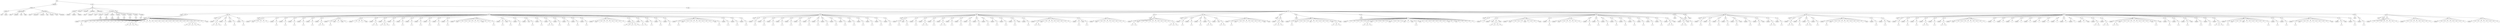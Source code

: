 digraph Tree {
	"t0" [label = "TEI"];
	"t1" [label = "teiHeader"];
	"t2" [label = "fileDesc"];
	"t3" [label = "titleStmt"];
	"t4" [label = "title"];
	"t5" [label = "author"];
	"t6" [label = "publicationStmt"];
	"t7" [label = "editor"];
	"t8" [label = "publisher"];
	"t9" [label = "idno"];
	"t10" [label = "rights"];
	"t11" [label = "SourceDesc"];
	"t12" [label = "genre"];
	"t13" [label = "inspiration"];
	"t14" [label = "structure"];
	"t15" [label = "type"];
	"t16" [label = "periode"];
	"t17" [label = "taille"];
	"t18" [label = "permalien"];
	"t19" [label = "text"];
	"t20" [label = "front"];
	"t21" [label = "docTitle"];
	"t22" [label = "titlePart"];
	"t23" [label = "titlePart"];
	"t24" [label = "titlePart"];
	"t25" [label = "docDate"];
	"t26" [label = "docAuthor"];
	"t27" [label = "docImprint"];
	"t28" [label = "editor"];
	"t29" [label = "performance"];
	"t30" [label = "premiere"];
	"t31" [label = "castList"];
	"t32" [label = "head"];
	"t33" [label = "castItem"];
	"t34" [label = "role"];
	"t35" [label = "castItem"];
	"t36" [label = "role"];
	"t37" [label = "castItem"];
	"t38" [label = "role"];
	"t39" [label = "castItem"];
	"t40" [label = "role"];
	"t41" [label = "castItem"];
	"t42" [label = "role"];
	"t43" [label = "castItem"];
	"t44" [label = "role"];
	"t45" [label = "castItem"];
	"t46" [label = "role"];
	"t47" [label = "castItem"];
	"t48" [label = "role"];
	"t49" [label = "set"];
	"t50" [label = "body"];
	"t51" [label = "div1"];
	"t52" [label = "head"];
	"t53" [label = "div2"];
	"t54" [label = "head"];
	"t55" [label = "sp"];
	"t56" [label = "speaker"];
	"t57" [label = "p"];
	"t58" [label = "s"];
	"t59" [label = "stage"];
	"t60" [label = "l"];
	"t61" [label = "l"];
	"t62" [label = "l"];
	"t63" [label = "l"];
	"t64" [label = "l"];
	"t65" [label = "l"];
	"t66" [label = "l"];
	"t67" [label = "l"];
	"t68" [label = "l"];
	"t69" [label = "l"];
	"t70" [label = "l"];
	"t71" [label = "l"];
	"t72" [label = "p"];
	"t73" [label = "s"];
	"t74" [label = "s"];
	"t75" [label = "s"];
	"t76" [label = "s"];
	"t77" [label = "stage"];
	"t78" [label = "l"];
	"t79" [label = "l"];
	"t80" [label = "l"];
	"t81" [label = "l"];
	"t82" [label = "l"];
	"t83" [label = "l"];
	"t84" [label = "l"];
	"t85" [label = "l"];
	"t86" [label = "l"];
	"t87" [label = "l"];
	"t88" [label = "l"];
	"t89" [label = "l"];
	"t90" [label = "l"];
	"t91" [label = "l"];
	"t92" [label = "l"];
	"t93" [label = "p"];
	"t94" [label = "s"];
	"t95" [label = "s"];
	"t96" [label = "s"];
	"t97" [label = "s"];
	"t98" [label = "s"];
	"t99" [label = "l"];
	"t100" [label = "l"];
	"t101" [label = "l"];
	"t102" [label = "stage"];
	"t103" [label = "div2"];
	"t104" [label = "head"];
	"t105" [label = "sp"];
	"t106" [label = "speaker"];
	"t107" [label = "p"];
	"t108" [label = "s"];
	"t109" [label = "s"];
	"t110" [label = "s"];
	"t111" [label = "sp"];
	"t112" [label = "speaker"];
	"t113" [label = "p"];
	"t114" [label = "s"];
	"t115" [label = "sp"];
	"t116" [label = "speaker"];
	"t117" [label = "p"];
	"t118" [label = "s"];
	"t119" [label = "sp"];
	"t120" [label = "speaker"];
	"t121" [label = "p"];
	"t122" [label = "s"];
	"t123" [label = "div2"];
	"t124" [label = "head"];
	"t125" [label = "sp"];
	"t126" [label = "speaker"];
	"t127" [label = "stage"];
	"t128" [label = "l"];
	"t129" [label = "l"];
	"t130" [label = "l"];
	"t131" [label = "l"];
	"t132" [label = "sp"];
	"t133" [label = "speaker"];
	"t134" [label = "p"];
	"t135" [label = "s"];
	"t136" [label = "sp"];
	"t137" [label = "speaker"];
	"t138" [label = "p"];
	"t139" [label = "s"];
	"t140" [label = "sp"];
	"t141" [label = "speaker"];
	"t142" [label = "p"];
	"t143" [label = "s"];
	"t144" [label = "sp"];
	"t145" [label = "speaker"];
	"t146" [label = "p"];
	"t147" [label = "s"];
	"t148" [label = "sp"];
	"t149" [label = "speaker"];
	"t150" [label = "p"];
	"t151" [label = "s"];
	"t152" [label = "sp"];
	"t153" [label = "speaker"];
	"t154" [label = "p"];
	"t155" [label = "s"];
	"t156" [label = "s"];
	"t157" [label = "sp"];
	"t158" [label = "speaker"];
	"t159" [label = "p"];
	"t160" [label = "s"];
	"t161" [label = "stage"];
	"t162" [label = "l"];
	"t163" [label = "stage"];
	"t164" [label = "l"];
	"t165" [label = "sp"];
	"t166" [label = "speaker"];
	"t167" [label = "l"];
	"t168" [label = "l"];
	"t169" [label = "l"];
	"t170" [label = "stage"];
	"t171" [label = "sp"];
	"t172" [label = "speaker"];
	"t173" [label = "p"];
	"t174" [label = "s"];
	"t175" [label = "s"];
	"t176" [label = "sp"];
	"t177" [label = "speaker"];
	"t178" [label = "p"];
	"t179" [label = "s"];
	"t180" [label = "s"];
	"t181" [label = "s"];
	"t182" [label = "sp"];
	"t183" [label = "speaker"];
	"t184" [label = "p"];
	"t185" [label = "s"];
	"t186" [label = "sp"];
	"t187" [label = "speaker"];
	"t188" [label = "p"];
	"t189" [label = "s"];
	"t190" [label = "sp"];
	"t191" [label = "speaker"];
	"t192" [label = "p"];
	"t193" [label = "s"];
	"t194" [label = "sp"];
	"t195" [label = "speaker"];
	"t196" [label = "p"];
	"t197" [label = "s"];
	"t198" [label = "sp"];
	"t199" [label = "speaker"];
	"t200" [label = "p"];
	"t201" [label = "s"];
	"t202" [label = "sp"];
	"t203" [label = "speaker"];
	"t204" [label = "p"];
	"t205" [label = "s"];
	"t206" [label = "sp"];
	"t207" [label = "speaker"];
	"t208" [label = "p"];
	"t209" [label = "s"];
	"t210" [label = "sp"];
	"t211" [label = "speaker"];
	"t212" [label = "stage"];
	"t213" [label = "l"];
	"t214" [label = "l"];
	"t215" [label = "l"];
	"t216" [label = "l"];
	"t217" [label = "l"];
	"t218" [label = "l"];
	"t219" [label = "stage"];
	"t220" [label = "l"];
	"t221" [label = "l"];
	"t222" [label = "p"];
	"t223" [label = "s"];
	"t224" [label = "sp"];
	"t225" [label = "speaker"];
	"t226" [label = "p"];
	"t227" [label = "s"];
	"t228" [label = "stage"];
	"t229" [label = "p"];
	"t230" [label = "s"];
	"t231" [label = "sp"];
	"t232" [label = "speaker"];
	"t233" [label = "p"];
	"t234" [label = "s"];
	"t235" [label = "sp"];
	"t236" [label = "speaker"];
	"t237" [label = "note"];
	"t238" [label = "p"];
	"t239" [label = "s"];
	"t240" [label = "sp"];
	"t241" [label = "speaker"];
	"t242" [label = "p"];
	"t243" [label = "s"];
	"t244" [label = "sp"];
	"t245" [label = "speaker"];
	"t246" [label = "p"];
	"t247" [label = "s"];
	"t248" [label = "s"];
	"t249" [label = "sp"];
	"t250" [label = "speaker"];
	"t251" [label = "p"];
	"t252" [label = "s"];
	"t253" [label = "sp"];
	"t254" [label = "speaker"];
	"t255" [label = "p"];
	"t256" [label = "s"];
	"t257" [label = "sp"];
	"t258" [label = "speaker"];
	"t259" [label = "p"];
	"t260" [label = "s"];
	"t261" [label = "sp"];
	"t262" [label = "speaker"];
	"t263" [label = "p"];
	"t264" [label = "s"];
	"t265" [label = "sp"];
	"t266" [label = "speaker"];
	"t267" [label = "stage"];
	"t268" [label = "l"];
	"t269" [label = "l"];
	"t270" [label = "l"];
	"t271" [label = "l"];
	"t272" [label = "l"];
	"t273" [label = "l"];
	"t274" [label = "l"];
	"t275" [label = "l"];
	"t276" [label = "sp"];
	"t277" [label = "speaker"];
	"t278" [label = "p"];
	"t279" [label = "s"];
	"t280" [label = "s"];
	"t281" [label = "s"];
	"t282" [label = "s"];
	"t283" [label = "s"];
	"t284" [label = "sp"];
	"t285" [label = "speaker"];
	"t286" [label = "p"];
	"t287" [label = "s"];
	"t288" [label = "s"];
	"t289" [label = "sp"];
	"t290" [label = "speaker"];
	"t291" [label = "p"];
	"t292" [label = "s"];
	"t293" [label = "sp"];
	"t294" [label = "speaker"];
	"t295" [label = "p"];
	"t296" [label = "s"];
	"t297" [label = "sp"];
	"t298" [label = "speaker"];
	"t299" [label = "p"];
	"t300" [label = "s"];
	"t301" [label = "sp"];
	"t302" [label = "speaker"];
	"t303" [label = "p"];
	"t304" [label = "s"];
	"t305" [label = "stage"];
	"t306" [label = "l"];
	"t307" [label = "l"];
	"t308" [label = "l"];
	"t309" [label = "l"];
	"t310" [label = "l"];
	"t311" [label = "l"];
	"t312" [label = "l"];
	"t313" [label = "l"];
	"t314" [label = "stage"];
	"t315" [label = "p"];
	"t316" [label = "s"];
	"t317" [label = "sp"];
	"t318" [label = "speaker"];
	"t319" [label = "p"];
	"t320" [label = "s"];
	"t321" [label = "sp"];
	"t322" [label = "speaker"];
	"t323" [label = "p"];
	"t324" [label = "s"];
	"t325" [label = "sp"];
	"t326" [label = "speaker"];
	"t327" [label = "p"];
	"t328" [label = "s"];
	"t329" [label = "div2"];
	"t330" [label = "head"];
	"t331" [label = "sp"];
	"t332" [label = "speaker"];
	"t333" [label = "p"];
	"t334" [label = "s"];
	"t335" [label = "sp"];
	"t336" [label = "speaker"];
	"t337" [label = "p"];
	"t338" [label = "s"];
	"t339" [label = "sp"];
	"t340" [label = "speaker"];
	"t341" [label = "p"];
	"t342" [label = "s"];
	"t343" [label = "sp"];
	"t344" [label = "speaker"];
	"t345" [label = "p"];
	"t346" [label = "s"];
	"t347" [label = "sp"];
	"t348" [label = "speaker"];
	"t349" [label = "p"];
	"t350" [label = "s"];
	"t351" [label = "sp"];
	"t352" [label = "speaker"];
	"t353" [label = "p"];
	"t354" [label = "s"];
	"t355" [label = "sp"];
	"t356" [label = "speaker"];
	"t357" [label = "p"];
	"t358" [label = "s"];
	"t359" [label = "sp"];
	"t360" [label = "speaker"];
	"t361" [label = "p"];
	"t362" [label = "s"];
	"t363" [label = "sp"];
	"t364" [label = "speaker"];
	"t365" [label = "p"];
	"t366" [label = "s"];
	"t367" [label = "sp"];
	"t368" [label = "speaker"];
	"t369" [label = "p"];
	"t370" [label = "s"];
	"t371" [label = "sp"];
	"t372" [label = "speaker"];
	"t373" [label = "p"];
	"t374" [label = "s"];
	"t375" [label = "sp"];
	"t376" [label = "speaker"];
	"t377" [label = "p"];
	"t378" [label = "s"];
	"t379" [label = "sp"];
	"t380" [label = "speaker"];
	"t381" [label = "p"];
	"t382" [label = "s"];
	"t383" [label = "sp"];
	"t384" [label = "speaker"];
	"t385" [label = "p"];
	"t386" [label = "s"];
	"t387" [label = "sp"];
	"t388" [label = "speaker"];
	"t389" [label = "p"];
	"t390" [label = "s"];
	"t391" [label = "sp"];
	"t392" [label = "speaker"];
	"t393" [label = "p"];
	"t394" [label = "s"];
	"t395" [label = "div2"];
	"t396" [label = "head"];
	"t397" [label = "sp"];
	"t398" [label = "speaker"];
	"t399" [label = "p"];
	"t400" [label = "s"];
	"t401" [label = "stage"];
	"t402" [label = "p"];
	"t403" [label = "s"];
	"t404" [label = "sp"];
	"t405" [label = "speaker"];
	"t406" [label = "p"];
	"t407" [label = "s"];
	"t408" [label = "sp"];
	"t409" [label = "speaker"];
	"t410" [label = "p"];
	"t411" [label = "s"];
	"t412" [label = "s"];
	"t413" [label = "sp"];
	"t414" [label = "speaker"];
	"t415" [label = "p"];
	"t416" [label = "s"];
	"t417" [label = "sp"];
	"t418" [label = "speaker"];
	"t419" [label = "p"];
	"t420" [label = "s"];
	"t421" [label = "s"];
	"t422" [label = "sp"];
	"t423" [label = "speaker"];
	"t424" [label = "p"];
	"t425" [label = "s"];
	"t426" [label = "sp"];
	"t427" [label = "speaker"];
	"t428" [label = "p"];
	"t429" [label = "s"];
	"t430" [label = "sp"];
	"t431" [label = "speaker"];
	"t432" [label = "p"];
	"t433" [label = "s"];
	"t434" [label = "sp"];
	"t435" [label = "speaker"];
	"t436" [label = "p"];
	"t437" [label = "s"];
	"t438" [label = "sp"];
	"t439" [label = "speaker"];
	"t440" [label = "p"];
	"t441" [label = "s"];
	"t442" [label = "sp"];
	"t443" [label = "speaker"];
	"t444" [label = "p"];
	"t445" [label = "s"];
	"t446" [label = "sp"];
	"t447" [label = "speaker"];
	"t448" [label = "p"];
	"t449" [label = "s"];
	"t450" [label = "sp"];
	"t451" [label = "speaker"];
	"t452" [label = "p"];
	"t453" [label = "s"];
	"t454" [label = "stage"];
	"t455" [label = "sp"];
	"t456" [label = "speaker"];
	"t457" [label = "p"];
	"t458" [label = "s"];
	"t459" [label = "sp"];
	"t460" [label = "speaker"];
	"t461" [label = "p"];
	"t462" [label = "s"];
	"t463" [label = "s"];
	"t464" [label = "stage"];
	"t465" [label = "l"];
	"t466" [label = "l"];
	"t467" [label = "l"];
	"t468" [label = "l"];
	"t469" [label = "l"];
	"t470" [label = "l"];
	"t471" [label = "l"];
	"t472" [label = "l"];
	"t473" [label = "sp"];
	"t474" [label = "speaker"];
	"t475" [label = "p"];
	"t476" [label = "s"];
	"t477" [label = "stage"];
	"t478" [label = "p"];
	"t479" [label = "s"];
	"t480" [label = "sp"];
	"t481" [label = "speaker"];
	"t482" [label = "stage"];
	"t483" [label = "l"];
	"t484" [label = "l"];
	"t485" [label = "l"];
	"t486" [label = "l"];
	"t487" [label = "l"];
	"t488" [label = "l"];
	"t489" [label = "l"];
	"t490" [label = "l"];
	"t491" [label = "div2"];
	"t492" [label = "head"];
	"t493" [label = "sp"];
	"t494" [label = "speaker"];
	"t495" [label = "p"];
	"t496" [label = "s"];
	"t497" [label = "s"];
	"t498" [label = "stage"];
	"t499" [label = "l"];
	"t500" [label = "l"];
	"t501" [label = "l"];
	"t502" [label = "l"];
	"t503" [label = "l"];
	"t504" [label = "l"];
	"t505" [label = "l"];
	"t506" [label = "l"];
	"t507" [label = "l"];
	"t508" [label = "p"];
	"t509" [label = "s"];
	"t510" [label = "s"];
	"t511" [label = "s"];
	"t512" [label = "div2"];
	"t513" [label = "head"];
	"t514" [label = "sp"];
	"t515" [label = "speaker"];
	"t516" [label = "p"];
	"t517" [label = "s"];
	"t518" [label = "sp"];
	"t519" [label = "speaker"];
	"t520" [label = "p"];
	"t521" [label = "s"];
	"t522" [label = "sp"];
	"t523" [label = "speaker"];
	"t524" [label = "p"];
	"t525" [label = "s"];
	"t526" [label = "sp"];
	"t527" [label = "speaker"];
	"t528" [label = "p"];
	"t529" [label = "s"];
	"t530" [label = "s"];
	"t531" [label = "sp"];
	"t532" [label = "speaker"];
	"t533" [label = "note"];
	"t534" [label = "p"];
	"t535" [label = "s"];
	"t536" [label = "s"];
	"t537" [label = "sp"];
	"t538" [label = "speaker"];
	"t539" [label = "p"];
	"t540" [label = "s"];
	"t541" [label = "stage"];
	"t542" [label = "l"];
	"t543" [label = "l"];
	"t544" [label = "l"];
	"t545" [label = "l"];
	"t546" [label = "l"];
	"t547" [label = "l"];
	"t548" [label = "l"];
	"t549" [label = "stage"];
	"t550" [label = "stage"];
	"t551" [label = "div2"];
	"t552" [label = "head"];
	"t553" [label = "sp"];
	"t554" [label = "speaker"];
	"t555" [label = "p"];
	"t556" [label = "s"];
	"t557" [label = "s"];
	"t558" [label = "s"];
	"t559" [label = "stage"];
	"t560" [label = "div2"];
	"t561" [label = "head"];
	"t562" [label = "sp"];
	"t563" [label = "speaker"];
	"t564" [label = "p"];
	"t565" [label = "s"];
	"t566" [label = "stage"];
	"t567" [label = "l"];
	"t568" [label = "l"];
	"t569" [label = "l"];
	"t570" [label = "note"];
	"t571" [label = "l"];
	"t572" [label = "l"];
	"t573" [label = "l"];
	"t574" [label = "l"];
	"t575" [label = "l"];
	"t576" [label = "stage"];
	"t577" [label = "p"];
	"t578" [label = "s"];
	"t579" [label = "s"];
	"t580" [label = "s"];
	"t581" [label = "stage"];
	"t582" [label = "div2"];
	"t583" [label = "head"];
	"t584" [label = "sp"];
	"t585" [label = "speaker"];
	"t586" [label = "l"];
	"t587" [label = "l"];
	"t588" [label = "l"];
	"t589" [label = "l"];
	"t590" [label = "l"];
	"t591" [label = "p"];
	"t592" [label = "s"];
	"t593" [label = "s"];
	"t594" [label = "s"];
	"t595" [label = "stage"];
	"t596" [label = "l"];
	"t597" [label = "l"];
	"t598" [label = "l"];
	"t599" [label = "l"];
	"t600" [label = "stage"];
	"t601" [label = "l"];
	"t602" [label = "l"];
	"t603" [label = "l"];
	"t604" [label = "note"];
	"t605" [label = "l"];
	"t606" [label = "stage"];
	"t607" [label = "p"];
	"t608" [label = "s"];
	"t609" [label = "stage"];
	"t610" [label = "l"];
	"t611" [label = "l"];
	"t612" [label = "l"];
	"t613" [label = "l"];
	"t614" [label = "l"];
	"t615" [label = "l"];
	"t616" [label = "l"];
	"t617" [label = "note"];
	"t618" [label = "l"];
	"t619" [label = "note"];
	"t620" [label = "l"];
	"t621" [label = "l"];
	"t622" [label = "l"];
	"t623" [label = "l"];
	"t624" [label = "l"];
	"t625" [label = "div2"];
	"t626" [label = "head"];
	"t627" [label = "sp"];
	"t628" [label = "speaker"];
	"t629" [label = "l"];
	"t630" [label = "sp"];
	"t631" [label = "speaker"];
	"t632" [label = "note"];
	"t633" [label = "p"];
	"t634" [label = "s"];
	"t635" [label = "s"];
	"t636" [label = "s"];
	"t637" [label = "s"];
	"t638" [label = "stage"];
	"t639" [label = "sp"];
	"t640" [label = "speaker"];
	"t641" [label = "stage"];
	"t642" [label = "l"];
	"t643" [label = "l"];
	"t644" [label = "l"];
	"t645" [label = "stage"];
	"t646" [label = "l"];
	"t647" [label = "l"];
	"t648" [label = "l"];
	"t649" [label = "stage"];
	"t650" [label = "sp"];
	"t651" [label = "speaker"];
	"t652" [label = "p"];
	"t653" [label = "s"];
	"t654" [label = "sp"];
	"t655" [label = "speaker"];
	"t656" [label = "stage"];
	"t657" [label = "l"];
	"t658" [label = "l"];
	"t659" [label = "l"];
	"t660" [label = "l"];
	"t661" [label = "l"];
	"t662" [label = "l"];
	"t663" [label = "sp"];
	"t664" [label = "speaker"];
	"t665" [label = "p"];
	"t666" [label = "s"];
	"t667" [label = "sp"];
	"t668" [label = "speaker"];
	"t669" [label = "p"];
	"t670" [label = "s"];
	"t671" [label = "sp"];
	"t672" [label = "speaker"];
	"t673" [label = "p"];
	"t674" [label = "s"];
	"t675" [label = "sp"];
	"t676" [label = "speaker"];
	"t677" [label = "p"];
	"t678" [label = "s"];
	"t679" [label = "sp"];
	"t680" [label = "speaker"];
	"t681" [label = "p"];
	"t682" [label = "s"];
	"t683" [label = "sp"];
	"t684" [label = "speaker"];
	"t685" [label = "p"];
	"t686" [label = "s"];
	"t687" [label = "sp"];
	"t688" [label = "speaker"];
	"t689" [label = "p"];
	"t690" [label = "s"];
	"t691" [label = "sp"];
	"t692" [label = "speaker"];
	"t693" [label = "p"];
	"t694" [label = "s"];
	"t695" [label = "sp"];
	"t696" [label = "speaker"];
	"t697" [label = "p"];
	"t698" [label = "s"];
	"t699" [label = "sp"];
	"t700" [label = "speaker"];
	"t701" [label = "p"];
	"t702" [label = "s"];
	"t703" [label = "s"];
	"t704" [label = "stage"];
	"t705" [label = "div2"];
	"t706" [label = "head"];
	"t707" [label = "sp"];
	"t708" [label = "speaker"];
	"t709" [label = "p"];
	"t710" [label = "s"];
	"t711" [label = "s"];
	"t712" [label = "stage"];
	"t713" [label = "p"];
	"t714" [label = "s"];
	"t715" [label = "div2"];
	"t716" [label = "head"];
	"t717" [label = "stage"];
	"t718" [label = "div2"];
	"t719" [label = "head"];
	"t720" [label = "sp"];
	"t721" [label = "speaker"];
	"t722" [label = "p"];
	"t723" [label = "s"];
	"t724" [label = "sp"];
	"t725" [label = "speaker"];
	"t726" [label = "p"];
	"t727" [label = "s"];
	"t728" [label = "sp"];
	"t729" [label = "speaker"];
	"t730" [label = "p"];
	"t731" [label = "s"];
	"t732" [label = "sp"];
	"t733" [label = "speaker"];
	"t734" [label = "p"];
	"t735" [label = "s"];
	"t736" [label = "sp"];
	"t737" [label = "speaker"];
	"t738" [label = "p"];
	"t739" [label = "s"];
	"t740" [label = "stage"];
	"t741" [label = "sp"];
	"t742" [label = "speaker"];
	"t743" [label = "p"];
	"t744" [label = "s"];
	"t745" [label = "sp"];
	"t746" [label = "speaker"];
	"t747" [label = "p"];
	"t748" [label = "s"];
	"t749" [label = "stage"];
	"t750" [label = "sp"];
	"t751" [label = "speaker"];
	"t752" [label = "p"];
	"t753" [label = "s"];
	"t754" [label = "s"];
	"t755" [label = "sp"];
	"t756" [label = "speaker"];
	"t757" [label = "p"];
	"t758" [label = "s"];
	"t759" [label = "div2"];
	"t760" [label = "head"];
	"t761" [label = "sp"];
	"t762" [label = "speaker"];
	"t763" [label = "p"];
	"t764" [label = "s"];
	"t765" [label = "s"];
	"t766" [label = "sp"];
	"t767" [label = "speaker"];
	"t768" [label = "p"];
	"t769" [label = "s"];
	"t770" [label = "sp"];
	"t771" [label = "speaker"];
	"t772" [label = "p"];
	"t773" [label = "s"];
	"t774" [label = "s"];
	"t775" [label = "sp"];
	"t776" [label = "speaker"];
	"t777" [label = "p"];
	"t778" [label = "s"];
	"t779" [label = "sp"];
	"t780" [label = "speaker"];
	"t781" [label = "p"];
	"t782" [label = "s"];
	"t783" [label = "stage"];
	"t784" [label = "l"];
	"t785" [label = "l"];
	"t786" [label = "l"];
	"t787" [label = "l"];
	"t788" [label = "l"];
	"t789" [label = "l"];
	"t790" [label = "l"];
	"t791" [label = "l"];
	"t792" [label = "l"];
	"t793" [label = "stage"];
	"t794" [label = "sp"];
	"t795" [label = "speaker"];
	"t796" [label = "p"];
	"t797" [label = "s"];
	"t798" [label = "sp"];
	"t799" [label = "speaker"];
	"t800" [label = "p"];
	"t801" [label = "s"];
	"t802" [label = "stage"];
	"t803" [label = "div2"];
	"t804" [label = "head"];
	"t805" [label = "sp"];
	"t806" [label = "speaker"];
	"t807" [label = "p"];
	"t808" [label = "s"];
	"t809" [label = "sp"];
	"t810" [label = "speaker"];
	"t811" [label = "p"];
	"t812" [label = "s"];
	"t813" [label = "sp"];
	"t814" [label = "speaker"];
	"t815" [label = "p"];
	"t816" [label = "s"];
	"t817" [label = "sp"];
	"t818" [label = "speaker"];
	"t819" [label = "p"];
	"t820" [label = "s"];
	"t821" [label = "s"];
	"t822" [label = "sp"];
	"t823" [label = "speaker"];
	"t824" [label = "p"];
	"t825" [label = "s"];
	"t826" [label = "sp"];
	"t827" [label = "speaker"];
	"t828" [label = "p"];
	"t829" [label = "s"];
	"t830" [label = "s"];
	"t831" [label = "sp"];
	"t832" [label = "speaker"];
	"t833" [label = "stage"];
	"t834" [label = "l"];
	"t835" [label = "l"];
	"t836" [label = "l"];
	"t837" [label = "l"];
	"t838" [label = "l"];
	"t839" [label = "l"];
	"t840" [label = "l"];
	"t841" [label = "l"];
	"t842" [label = "l"];
	"t843" [label = "sp"];
	"t844" [label = "speaker"];
	"t845" [label = "l"];
	"t846" [label = "sp"];
	"t847" [label = "speaker"];
	"t848" [label = "l"];
	"t849" [label = "sp"];
	"t850" [label = "speaker"];
	"t851" [label = "l"];
	"t852" [label = "sp"];
	"t853" [label = "speaker"];
	"t854" [label = "l"];
	"t855" [label = "sp"];
	"t856" [label = "speaker"];
	"t857" [label = "l"];
	"t858" [label = "sp"];
	"t859" [label = "speaker"];
	"t860" [label = "l"];
	"t861" [label = "sp"];
	"t862" [label = "speaker"];
	"t863" [label = "l"];
	"t864" [label = "sp"];
	"t865" [label = "speaker"];
	"t866" [label = "l"];
	"t867" [label = "sp"];
	"t868" [label = "speaker"];
	"t869" [label = "l"];
	"t870" [label = "sp"];
	"t871" [label = "speaker"];
	"t872" [label = "l"];
	"t873" [label = "sp"];
	"t874" [label = "speaker"];
	"t875" [label = "l"];
	"t876" [label = "stage"];
	"t877" [label = "sp"];
	"t878" [label = "speaker"];
	"t879" [label = "p"];
	"t880" [label = "s"];
	"t881" [label = "s"];
	"t882" [label = "sp"];
	"t883" [label = "speaker"];
	"t884" [label = "p"];
	"t885" [label = "s"];
	"t886" [label = "s"];
	"t887" [label = "sp"];
	"t888" [label = "speaker"];
	"t889" [label = "p"];
	"t890" [label = "s"];
	"t891" [label = "s"];
	"t892" [label = "stage"];
	"t893" [label = "l"];
	"t894" [label = "l"];
	"t895" [label = "l"];
	"t896" [label = "l"];
	"t897" [label = "l"];
	"t898" [label = "l"];
	"t899" [label = "l"];
	"t900" [label = "l"];
	"t901" [label = "stage"];
	"t902" [label = "p"];
	"t903" [label = "s"];
	"t904" [label = "stage"];
	"t905" [label = "sp"];
	"t906" [label = "speaker"];
	"t907" [label = "p"];
	"t908" [label = "s"];
	"t909" [label = "sp"];
	"t910" [label = "speaker"];
	"t911" [label = "p"];
	"t912" [label = "s"];
	"t913" [label = "sp"];
	"t914" [label = "speaker"];
	"t915" [label = "p"];
	"t916" [label = "s"];
	"t917" [label = "stage"];
	"t918" [label = "sp"];
	"t919" [label = "speaker"];
	"t920" [label = "p"];
	"t921" [label = "s"];
	"t922" [label = "sp"];
	"t923" [label = "speaker"];
	"t924" [label = "p"];
	"t925" [label = "s"];
	"t926" [label = "sp"];
	"t927" [label = "speaker"];
	"t928" [label = "p"];
	"t929" [label = "s"];
	"t930" [label = "s"];
	"t931" [label = "s"];
	"t932" [label = "sp"];
	"t933" [label = "speaker"];
	"t934" [label = "p"];
	"t935" [label = "s"];
	"t936" [label = "stage"];
	"t937" [label = "l"];
	"t938" [label = "l"];
	"t939" [label = "stage"];
	"t940" [label = "l"];
	"t941" [label = "l"];
	"t942" [label = "l"];
	"t943" [label = "l"];
	"t944" [label = "l"];
	"t945" [label = "l"];
	"t946" [label = "p"];
	"t947" [label = "s"];
	"t948" [label = "sp"];
	"t949" [label = "speaker"];
	"t950" [label = "p"];
	"t951" [label = "s"];
	"t952" [label = "sp"];
	"t953" [label = "speaker"];
	"t954" [label = "p"];
	"t955" [label = "s"];
	"t956" [label = "sp"];
	"t957" [label = "speaker"];
	"t958" [label = "p"];
	"t959" [label = "s"];
	"t960" [label = "stage"];
	"t961" [label = "l"];
	"t962" [label = "l"];
	"t963" [label = "l"];
	"t964" [label = "l"];
	"t965" [label = "l"];
	"t966" [label = "l"];
	"t967" [label = "l"];
	"t968" [label = "l"];
	"t969" [label = "stage"];
	"t970" [label = "sp"];
	"t971" [label = "speaker"];
	"t972" [label = "p"];
	"t973" [label = "s"];
	"t974" [label = "stage"];
	"t975" [label = "sp"];
	"t976" [label = "speaker"];
	"t977" [label = "p"];
	"t978" [label = "s"];
	"t979" [label = "div2"];
	"t980" [label = "head"];
	"t981" [label = "sp"];
	"t982" [label = "speaker"];
	"t983" [label = "p"];
	"t984" [label = "s"];
	"t985" [label = "div2"];
	"t986" [label = "head"];
	"t987" [label = "stage"];
	"t988" [label = "sp"];
	"t989" [label = "speaker"];
	"t990" [label = "l"];
	"t991" [label = "l"];
	"t992" [label = "l"];
	"t993" [label = "l"];
	"t994" [label = "l"];
	"t995" [label = "l"];
	"t996" [label = "l"];
	"t997" [label = "l"];
	"t998" [label = "sp"];
	"t999" [label = "speaker"];
	"t1000" [label = "l"];
	"t1001" [label = "l"];
	"t1002" [label = "l"];
	"t1003" [label = "l"];
	"t1004" [label = "l"];
	"t1005" [label = "l"];
	"t1006" [label = "l"];
	"t1007" [label = "l"];
	"t1008" [label = "sp"];
	"t1009" [label = "speaker"];
	"t1010" [label = "l"];
	"t1011" [label = "l"];
	"t1012" [label = "l"];
	"t1013" [label = "l"];
	"t1014" [label = "l"];
	"t1015" [label = "l"];
	"t1016" [label = "l"];
	"t1017" [label = "l"];
	"t1018" [label = "sp"];
	"t1019" [label = "speaker"];
	"t1020" [label = "l"];
	"t1021" [label = "l"];
	"t1022" [label = "l"];
	"t1023" [label = "l"];
	"t1024" [label = "l"];
	"t1025" [label = "l"];
	"t1026" [label = "l"];
	"t1027" [label = "l"];
	"t0" -> "t1";
	"t1" -> "t2";
	"t2" -> "t3";
	"t3" -> "t4";
	"t3" -> "t5";
	"t2" -> "t6";
	"t6" -> "t7";
	"t6" -> "t8";
	"t6" -> "t9";
	"t6" -> "t10";
	"t2" -> "t11";
	"t11" -> "t12";
	"t11" -> "t13";
	"t11" -> "t14";
	"t11" -> "t15";
	"t11" -> "t16";
	"t11" -> "t17";
	"t11" -> "t18";
	"t0" -> "t19";
	"t19" -> "t20";
	"t20" -> "t21";
	"t21" -> "t22";
	"t21" -> "t23";
	"t21" -> "t24";
	"t20" -> "t25";
	"t20" -> "t26";
	"t20" -> "t27";
	"t27" -> "t28";
	"t20" -> "t29";
	"t29" -> "t30";
	"t20" -> "t31";
	"t31" -> "t32";
	"t31" -> "t33";
	"t33" -> "t34";
	"t31" -> "t35";
	"t35" -> "t36";
	"t31" -> "t37";
	"t37" -> "t38";
	"t31" -> "t39";
	"t39" -> "t40";
	"t31" -> "t41";
	"t41" -> "t42";
	"t31" -> "t43";
	"t43" -> "t44";
	"t31" -> "t45";
	"t45" -> "t46";
	"t31" -> "t47";
	"t47" -> "t48";
	"t20" -> "t49";
	"t19" -> "t50";
	"t50" -> "t51";
	"t51" -> "t52";
	"t51" -> "t53";
	"t53" -> "t54";
	"t53" -> "t55";
	"t55" -> "t56";
	"t55" -> "t57";
	"t57" -> "t58";
	"t55" -> "t59";
	"t55" -> "t60";
	"t55" -> "t61";
	"t55" -> "t62";
	"t55" -> "t63";
	"t55" -> "t64";
	"t55" -> "t65";
	"t55" -> "t66";
	"t55" -> "t67";
	"t55" -> "t68";
	"t55" -> "t69";
	"t55" -> "t70";
	"t55" -> "t71";
	"t55" -> "t72";
	"t72" -> "t73";
	"t72" -> "t74";
	"t72" -> "t75";
	"t72" -> "t76";
	"t55" -> "t77";
	"t55" -> "t78";
	"t55" -> "t79";
	"t55" -> "t80";
	"t55" -> "t81";
	"t55" -> "t82";
	"t55" -> "t83";
	"t55" -> "t84";
	"t55" -> "t85";
	"t55" -> "t86";
	"t55" -> "t87";
	"t55" -> "t88";
	"t55" -> "t89";
	"t55" -> "t90";
	"t55" -> "t91";
	"t55" -> "t92";
	"t55" -> "t93";
	"t93" -> "t94";
	"t93" -> "t95";
	"t93" -> "t96";
	"t93" -> "t97";
	"t93" -> "t98";
	"t55" -> "t99";
	"t55" -> "t100";
	"t55" -> "t101";
	"t55" -> "t102";
	"t51" -> "t103";
	"t103" -> "t104";
	"t103" -> "t105";
	"t105" -> "t106";
	"t105" -> "t107";
	"t107" -> "t108";
	"t107" -> "t109";
	"t107" -> "t110";
	"t103" -> "t111";
	"t111" -> "t112";
	"t111" -> "t113";
	"t113" -> "t114";
	"t103" -> "t115";
	"t115" -> "t116";
	"t115" -> "t117";
	"t117" -> "t118";
	"t103" -> "t119";
	"t119" -> "t120";
	"t119" -> "t121";
	"t121" -> "t122";
	"t51" -> "t123";
	"t123" -> "t124";
	"t123" -> "t125";
	"t125" -> "t126";
	"t125" -> "t127";
	"t125" -> "t128";
	"t125" -> "t129";
	"t125" -> "t130";
	"t125" -> "t131";
	"t123" -> "t132";
	"t132" -> "t133";
	"t132" -> "t134";
	"t134" -> "t135";
	"t123" -> "t136";
	"t136" -> "t137";
	"t136" -> "t138";
	"t138" -> "t139";
	"t123" -> "t140";
	"t140" -> "t141";
	"t140" -> "t142";
	"t142" -> "t143";
	"t123" -> "t144";
	"t144" -> "t145";
	"t144" -> "t146";
	"t146" -> "t147";
	"t123" -> "t148";
	"t148" -> "t149";
	"t148" -> "t150";
	"t150" -> "t151";
	"t123" -> "t152";
	"t152" -> "t153";
	"t152" -> "t154";
	"t154" -> "t155";
	"t154" -> "t156";
	"t123" -> "t157";
	"t157" -> "t158";
	"t157" -> "t159";
	"t159" -> "t160";
	"t157" -> "t161";
	"t157" -> "t162";
	"t157" -> "t163";
	"t157" -> "t164";
	"t123" -> "t165";
	"t165" -> "t166";
	"t165" -> "t167";
	"t165" -> "t168";
	"t165" -> "t169";
	"t165" -> "t170";
	"t123" -> "t171";
	"t171" -> "t172";
	"t171" -> "t173";
	"t173" -> "t174";
	"t173" -> "t175";
	"t123" -> "t176";
	"t176" -> "t177";
	"t176" -> "t178";
	"t178" -> "t179";
	"t178" -> "t180";
	"t178" -> "t181";
	"t123" -> "t182";
	"t182" -> "t183";
	"t182" -> "t184";
	"t184" -> "t185";
	"t123" -> "t186";
	"t186" -> "t187";
	"t186" -> "t188";
	"t188" -> "t189";
	"t123" -> "t190";
	"t190" -> "t191";
	"t190" -> "t192";
	"t192" -> "t193";
	"t123" -> "t194";
	"t194" -> "t195";
	"t194" -> "t196";
	"t196" -> "t197";
	"t123" -> "t198";
	"t198" -> "t199";
	"t198" -> "t200";
	"t200" -> "t201";
	"t123" -> "t202";
	"t202" -> "t203";
	"t202" -> "t204";
	"t204" -> "t205";
	"t123" -> "t206";
	"t206" -> "t207";
	"t206" -> "t208";
	"t208" -> "t209";
	"t123" -> "t210";
	"t210" -> "t211";
	"t210" -> "t212";
	"t210" -> "t213";
	"t210" -> "t214";
	"t210" -> "t215";
	"t210" -> "t216";
	"t210" -> "t217";
	"t210" -> "t218";
	"t210" -> "t219";
	"t210" -> "t220";
	"t210" -> "t221";
	"t210" -> "t222";
	"t222" -> "t223";
	"t123" -> "t224";
	"t224" -> "t225";
	"t224" -> "t226";
	"t226" -> "t227";
	"t224" -> "t228";
	"t224" -> "t229";
	"t229" -> "t230";
	"t123" -> "t231";
	"t231" -> "t232";
	"t231" -> "t233";
	"t233" -> "t234";
	"t123" -> "t235";
	"t235" -> "t236";
	"t235" -> "t237";
	"t235" -> "t238";
	"t238" -> "t239";
	"t123" -> "t240";
	"t240" -> "t241";
	"t240" -> "t242";
	"t242" -> "t243";
	"t123" -> "t244";
	"t244" -> "t245";
	"t244" -> "t246";
	"t246" -> "t247";
	"t246" -> "t248";
	"t123" -> "t249";
	"t249" -> "t250";
	"t249" -> "t251";
	"t251" -> "t252";
	"t123" -> "t253";
	"t253" -> "t254";
	"t253" -> "t255";
	"t255" -> "t256";
	"t123" -> "t257";
	"t257" -> "t258";
	"t257" -> "t259";
	"t259" -> "t260";
	"t123" -> "t261";
	"t261" -> "t262";
	"t261" -> "t263";
	"t263" -> "t264";
	"t123" -> "t265";
	"t265" -> "t266";
	"t265" -> "t267";
	"t265" -> "t268";
	"t265" -> "t269";
	"t265" -> "t270";
	"t265" -> "t271";
	"t265" -> "t272";
	"t265" -> "t273";
	"t265" -> "t274";
	"t265" -> "t275";
	"t123" -> "t276";
	"t276" -> "t277";
	"t276" -> "t278";
	"t278" -> "t279";
	"t278" -> "t280";
	"t278" -> "t281";
	"t278" -> "t282";
	"t278" -> "t283";
	"t123" -> "t284";
	"t284" -> "t285";
	"t284" -> "t286";
	"t286" -> "t287";
	"t286" -> "t288";
	"t123" -> "t289";
	"t289" -> "t290";
	"t289" -> "t291";
	"t291" -> "t292";
	"t123" -> "t293";
	"t293" -> "t294";
	"t293" -> "t295";
	"t295" -> "t296";
	"t123" -> "t297";
	"t297" -> "t298";
	"t297" -> "t299";
	"t299" -> "t300";
	"t123" -> "t301";
	"t301" -> "t302";
	"t301" -> "t303";
	"t303" -> "t304";
	"t301" -> "t305";
	"t301" -> "t306";
	"t301" -> "t307";
	"t301" -> "t308";
	"t301" -> "t309";
	"t301" -> "t310";
	"t301" -> "t311";
	"t301" -> "t312";
	"t301" -> "t313";
	"t301" -> "t314";
	"t301" -> "t315";
	"t315" -> "t316";
	"t123" -> "t317";
	"t317" -> "t318";
	"t317" -> "t319";
	"t319" -> "t320";
	"t123" -> "t321";
	"t321" -> "t322";
	"t321" -> "t323";
	"t323" -> "t324";
	"t123" -> "t325";
	"t325" -> "t326";
	"t325" -> "t327";
	"t327" -> "t328";
	"t51" -> "t329";
	"t329" -> "t330";
	"t329" -> "t331";
	"t331" -> "t332";
	"t331" -> "t333";
	"t333" -> "t334";
	"t329" -> "t335";
	"t335" -> "t336";
	"t335" -> "t337";
	"t337" -> "t338";
	"t329" -> "t339";
	"t339" -> "t340";
	"t339" -> "t341";
	"t341" -> "t342";
	"t329" -> "t343";
	"t343" -> "t344";
	"t343" -> "t345";
	"t345" -> "t346";
	"t329" -> "t347";
	"t347" -> "t348";
	"t347" -> "t349";
	"t349" -> "t350";
	"t329" -> "t351";
	"t351" -> "t352";
	"t351" -> "t353";
	"t353" -> "t354";
	"t329" -> "t355";
	"t355" -> "t356";
	"t355" -> "t357";
	"t357" -> "t358";
	"t329" -> "t359";
	"t359" -> "t360";
	"t359" -> "t361";
	"t361" -> "t362";
	"t329" -> "t363";
	"t363" -> "t364";
	"t363" -> "t365";
	"t365" -> "t366";
	"t329" -> "t367";
	"t367" -> "t368";
	"t367" -> "t369";
	"t369" -> "t370";
	"t329" -> "t371";
	"t371" -> "t372";
	"t371" -> "t373";
	"t373" -> "t374";
	"t329" -> "t375";
	"t375" -> "t376";
	"t375" -> "t377";
	"t377" -> "t378";
	"t329" -> "t379";
	"t379" -> "t380";
	"t379" -> "t381";
	"t381" -> "t382";
	"t329" -> "t383";
	"t383" -> "t384";
	"t383" -> "t385";
	"t385" -> "t386";
	"t329" -> "t387";
	"t387" -> "t388";
	"t387" -> "t389";
	"t389" -> "t390";
	"t329" -> "t391";
	"t391" -> "t392";
	"t391" -> "t393";
	"t393" -> "t394";
	"t51" -> "t395";
	"t395" -> "t396";
	"t395" -> "t397";
	"t397" -> "t398";
	"t397" -> "t399";
	"t399" -> "t400";
	"t397" -> "t401";
	"t397" -> "t402";
	"t402" -> "t403";
	"t395" -> "t404";
	"t404" -> "t405";
	"t404" -> "t406";
	"t406" -> "t407";
	"t395" -> "t408";
	"t408" -> "t409";
	"t408" -> "t410";
	"t410" -> "t411";
	"t410" -> "t412";
	"t395" -> "t413";
	"t413" -> "t414";
	"t413" -> "t415";
	"t415" -> "t416";
	"t395" -> "t417";
	"t417" -> "t418";
	"t417" -> "t419";
	"t419" -> "t420";
	"t419" -> "t421";
	"t395" -> "t422";
	"t422" -> "t423";
	"t422" -> "t424";
	"t424" -> "t425";
	"t395" -> "t426";
	"t426" -> "t427";
	"t426" -> "t428";
	"t428" -> "t429";
	"t395" -> "t430";
	"t430" -> "t431";
	"t430" -> "t432";
	"t432" -> "t433";
	"t395" -> "t434";
	"t434" -> "t435";
	"t434" -> "t436";
	"t436" -> "t437";
	"t395" -> "t438";
	"t438" -> "t439";
	"t438" -> "t440";
	"t440" -> "t441";
	"t395" -> "t442";
	"t442" -> "t443";
	"t442" -> "t444";
	"t444" -> "t445";
	"t395" -> "t446";
	"t446" -> "t447";
	"t446" -> "t448";
	"t448" -> "t449";
	"t395" -> "t450";
	"t450" -> "t451";
	"t450" -> "t452";
	"t452" -> "t453";
	"t450" -> "t454";
	"t395" -> "t455";
	"t455" -> "t456";
	"t455" -> "t457";
	"t457" -> "t458";
	"t395" -> "t459";
	"t459" -> "t460";
	"t459" -> "t461";
	"t461" -> "t462";
	"t461" -> "t463";
	"t459" -> "t464";
	"t459" -> "t465";
	"t459" -> "t466";
	"t459" -> "t467";
	"t459" -> "t468";
	"t459" -> "t469";
	"t459" -> "t470";
	"t459" -> "t471";
	"t459" -> "t472";
	"t395" -> "t473";
	"t473" -> "t474";
	"t473" -> "t475";
	"t475" -> "t476";
	"t473" -> "t477";
	"t473" -> "t478";
	"t478" -> "t479";
	"t395" -> "t480";
	"t480" -> "t481";
	"t480" -> "t482";
	"t480" -> "t483";
	"t480" -> "t484";
	"t480" -> "t485";
	"t480" -> "t486";
	"t480" -> "t487";
	"t480" -> "t488";
	"t480" -> "t489";
	"t480" -> "t490";
	"t51" -> "t491";
	"t491" -> "t492";
	"t491" -> "t493";
	"t493" -> "t494";
	"t493" -> "t495";
	"t495" -> "t496";
	"t495" -> "t497";
	"t493" -> "t498";
	"t493" -> "t499";
	"t493" -> "t500";
	"t493" -> "t501";
	"t493" -> "t502";
	"t493" -> "t503";
	"t493" -> "t504";
	"t493" -> "t505";
	"t493" -> "t506";
	"t493" -> "t507";
	"t493" -> "t508";
	"t508" -> "t509";
	"t508" -> "t510";
	"t508" -> "t511";
	"t51" -> "t512";
	"t512" -> "t513";
	"t512" -> "t514";
	"t514" -> "t515";
	"t514" -> "t516";
	"t516" -> "t517";
	"t512" -> "t518";
	"t518" -> "t519";
	"t518" -> "t520";
	"t520" -> "t521";
	"t512" -> "t522";
	"t522" -> "t523";
	"t522" -> "t524";
	"t524" -> "t525";
	"t512" -> "t526";
	"t526" -> "t527";
	"t526" -> "t528";
	"t528" -> "t529";
	"t528" -> "t530";
	"t512" -> "t531";
	"t531" -> "t532";
	"t531" -> "t533";
	"t531" -> "t534";
	"t534" -> "t535";
	"t534" -> "t536";
	"t512" -> "t537";
	"t537" -> "t538";
	"t537" -> "t539";
	"t539" -> "t540";
	"t537" -> "t541";
	"t537" -> "t542";
	"t537" -> "t543";
	"t537" -> "t544";
	"t537" -> "t545";
	"t537" -> "t546";
	"t537" -> "t547";
	"t537" -> "t548";
	"t537" -> "t549";
	"t537" -> "t550";
	"t51" -> "t551";
	"t551" -> "t552";
	"t551" -> "t553";
	"t553" -> "t554";
	"t553" -> "t555";
	"t555" -> "t556";
	"t555" -> "t557";
	"t555" -> "t558";
	"t553" -> "t559";
	"t51" -> "t560";
	"t560" -> "t561";
	"t560" -> "t562";
	"t562" -> "t563";
	"t562" -> "t564";
	"t564" -> "t565";
	"t562" -> "t566";
	"t562" -> "t567";
	"t562" -> "t568";
	"t562" -> "t569";
	"t562" -> "t570";
	"t562" -> "t571";
	"t562" -> "t572";
	"t562" -> "t573";
	"t562" -> "t574";
	"t562" -> "t575";
	"t562" -> "t576";
	"t562" -> "t577";
	"t577" -> "t578";
	"t577" -> "t579";
	"t577" -> "t580";
	"t562" -> "t581";
	"t51" -> "t582";
	"t582" -> "t583";
	"t582" -> "t584";
	"t584" -> "t585";
	"t584" -> "t586";
	"t584" -> "t587";
	"t584" -> "t588";
	"t584" -> "t589";
	"t584" -> "t590";
	"t584" -> "t591";
	"t591" -> "t592";
	"t591" -> "t593";
	"t591" -> "t594";
	"t584" -> "t595";
	"t584" -> "t596";
	"t584" -> "t597";
	"t584" -> "t598";
	"t584" -> "t599";
	"t584" -> "t600";
	"t584" -> "t601";
	"t584" -> "t602";
	"t584" -> "t603";
	"t584" -> "t604";
	"t584" -> "t605";
	"t584" -> "t606";
	"t584" -> "t607";
	"t607" -> "t608";
	"t584" -> "t609";
	"t584" -> "t610";
	"t584" -> "t611";
	"t584" -> "t612";
	"t584" -> "t613";
	"t584" -> "t614";
	"t584" -> "t615";
	"t584" -> "t616";
	"t584" -> "t617";
	"t584" -> "t618";
	"t584" -> "t619";
	"t584" -> "t620";
	"t584" -> "t621";
	"t584" -> "t622";
	"t584" -> "t623";
	"t584" -> "t624";
	"t51" -> "t625";
	"t625" -> "t626";
	"t625" -> "t627";
	"t627" -> "t628";
	"t627" -> "t629";
	"t625" -> "t630";
	"t630" -> "t631";
	"t630" -> "t632";
	"t630" -> "t633";
	"t633" -> "t634";
	"t633" -> "t635";
	"t633" -> "t636";
	"t633" -> "t637";
	"t630" -> "t638";
	"t625" -> "t639";
	"t639" -> "t640";
	"t639" -> "t641";
	"t639" -> "t642";
	"t639" -> "t643";
	"t639" -> "t644";
	"t639" -> "t645";
	"t639" -> "t646";
	"t639" -> "t647";
	"t639" -> "t648";
	"t639" -> "t649";
	"t625" -> "t650";
	"t650" -> "t651";
	"t650" -> "t652";
	"t652" -> "t653";
	"t625" -> "t654";
	"t654" -> "t655";
	"t654" -> "t656";
	"t654" -> "t657";
	"t654" -> "t658";
	"t654" -> "t659";
	"t654" -> "t660";
	"t654" -> "t661";
	"t654" -> "t662";
	"t625" -> "t663";
	"t663" -> "t664";
	"t663" -> "t665";
	"t665" -> "t666";
	"t625" -> "t667";
	"t667" -> "t668";
	"t667" -> "t669";
	"t669" -> "t670";
	"t625" -> "t671";
	"t671" -> "t672";
	"t671" -> "t673";
	"t673" -> "t674";
	"t625" -> "t675";
	"t675" -> "t676";
	"t675" -> "t677";
	"t677" -> "t678";
	"t625" -> "t679";
	"t679" -> "t680";
	"t679" -> "t681";
	"t681" -> "t682";
	"t625" -> "t683";
	"t683" -> "t684";
	"t683" -> "t685";
	"t685" -> "t686";
	"t625" -> "t687";
	"t687" -> "t688";
	"t687" -> "t689";
	"t689" -> "t690";
	"t625" -> "t691";
	"t691" -> "t692";
	"t691" -> "t693";
	"t693" -> "t694";
	"t625" -> "t695";
	"t695" -> "t696";
	"t695" -> "t697";
	"t697" -> "t698";
	"t625" -> "t699";
	"t699" -> "t700";
	"t699" -> "t701";
	"t701" -> "t702";
	"t701" -> "t703";
	"t699" -> "t704";
	"t51" -> "t705";
	"t705" -> "t706";
	"t705" -> "t707";
	"t707" -> "t708";
	"t707" -> "t709";
	"t709" -> "t710";
	"t709" -> "t711";
	"t707" -> "t712";
	"t707" -> "t713";
	"t713" -> "t714";
	"t51" -> "t715";
	"t715" -> "t716";
	"t715" -> "t717";
	"t51" -> "t718";
	"t718" -> "t719";
	"t718" -> "t720";
	"t720" -> "t721";
	"t720" -> "t722";
	"t722" -> "t723";
	"t718" -> "t724";
	"t724" -> "t725";
	"t724" -> "t726";
	"t726" -> "t727";
	"t718" -> "t728";
	"t728" -> "t729";
	"t728" -> "t730";
	"t730" -> "t731";
	"t718" -> "t732";
	"t732" -> "t733";
	"t732" -> "t734";
	"t734" -> "t735";
	"t718" -> "t736";
	"t736" -> "t737";
	"t736" -> "t738";
	"t738" -> "t739";
	"t736" -> "t740";
	"t718" -> "t741";
	"t741" -> "t742";
	"t741" -> "t743";
	"t743" -> "t744";
	"t718" -> "t745";
	"t745" -> "t746";
	"t745" -> "t747";
	"t747" -> "t748";
	"t745" -> "t749";
	"t718" -> "t750";
	"t750" -> "t751";
	"t750" -> "t752";
	"t752" -> "t753";
	"t752" -> "t754";
	"t718" -> "t755";
	"t755" -> "t756";
	"t755" -> "t757";
	"t757" -> "t758";
	"t51" -> "t759";
	"t759" -> "t760";
	"t759" -> "t761";
	"t761" -> "t762";
	"t761" -> "t763";
	"t763" -> "t764";
	"t763" -> "t765";
	"t759" -> "t766";
	"t766" -> "t767";
	"t766" -> "t768";
	"t768" -> "t769";
	"t759" -> "t770";
	"t770" -> "t771";
	"t770" -> "t772";
	"t772" -> "t773";
	"t772" -> "t774";
	"t759" -> "t775";
	"t775" -> "t776";
	"t775" -> "t777";
	"t777" -> "t778";
	"t759" -> "t779";
	"t779" -> "t780";
	"t779" -> "t781";
	"t781" -> "t782";
	"t779" -> "t783";
	"t779" -> "t784";
	"t779" -> "t785";
	"t779" -> "t786";
	"t779" -> "t787";
	"t779" -> "t788";
	"t779" -> "t789";
	"t779" -> "t790";
	"t779" -> "t791";
	"t779" -> "t792";
	"t779" -> "t793";
	"t759" -> "t794";
	"t794" -> "t795";
	"t794" -> "t796";
	"t796" -> "t797";
	"t759" -> "t798";
	"t798" -> "t799";
	"t798" -> "t800";
	"t800" -> "t801";
	"t798" -> "t802";
	"t51" -> "t803";
	"t803" -> "t804";
	"t803" -> "t805";
	"t805" -> "t806";
	"t805" -> "t807";
	"t807" -> "t808";
	"t803" -> "t809";
	"t809" -> "t810";
	"t809" -> "t811";
	"t811" -> "t812";
	"t803" -> "t813";
	"t813" -> "t814";
	"t813" -> "t815";
	"t815" -> "t816";
	"t803" -> "t817";
	"t817" -> "t818";
	"t817" -> "t819";
	"t819" -> "t820";
	"t819" -> "t821";
	"t803" -> "t822";
	"t822" -> "t823";
	"t822" -> "t824";
	"t824" -> "t825";
	"t803" -> "t826";
	"t826" -> "t827";
	"t826" -> "t828";
	"t828" -> "t829";
	"t828" -> "t830";
	"t803" -> "t831";
	"t831" -> "t832";
	"t831" -> "t833";
	"t831" -> "t834";
	"t831" -> "t835";
	"t831" -> "t836";
	"t831" -> "t837";
	"t831" -> "t838";
	"t831" -> "t839";
	"t831" -> "t840";
	"t831" -> "t841";
	"t831" -> "t842";
	"t803" -> "t843";
	"t843" -> "t844";
	"t843" -> "t845";
	"t803" -> "t846";
	"t846" -> "t847";
	"t846" -> "t848";
	"t803" -> "t849";
	"t849" -> "t850";
	"t849" -> "t851";
	"t803" -> "t852";
	"t852" -> "t853";
	"t852" -> "t854";
	"t803" -> "t855";
	"t855" -> "t856";
	"t855" -> "t857";
	"t803" -> "t858";
	"t858" -> "t859";
	"t858" -> "t860";
	"t803" -> "t861";
	"t861" -> "t862";
	"t861" -> "t863";
	"t803" -> "t864";
	"t864" -> "t865";
	"t864" -> "t866";
	"t803" -> "t867";
	"t867" -> "t868";
	"t867" -> "t869";
	"t803" -> "t870";
	"t870" -> "t871";
	"t870" -> "t872";
	"t803" -> "t873";
	"t873" -> "t874";
	"t873" -> "t875";
	"t873" -> "t876";
	"t803" -> "t877";
	"t877" -> "t878";
	"t877" -> "t879";
	"t879" -> "t880";
	"t879" -> "t881";
	"t803" -> "t882";
	"t882" -> "t883";
	"t882" -> "t884";
	"t884" -> "t885";
	"t884" -> "t886";
	"t803" -> "t887";
	"t887" -> "t888";
	"t887" -> "t889";
	"t889" -> "t890";
	"t889" -> "t891";
	"t887" -> "t892";
	"t887" -> "t893";
	"t887" -> "t894";
	"t887" -> "t895";
	"t887" -> "t896";
	"t887" -> "t897";
	"t887" -> "t898";
	"t887" -> "t899";
	"t887" -> "t900";
	"t887" -> "t901";
	"t887" -> "t902";
	"t902" -> "t903";
	"t887" -> "t904";
	"t803" -> "t905";
	"t905" -> "t906";
	"t905" -> "t907";
	"t907" -> "t908";
	"t803" -> "t909";
	"t909" -> "t910";
	"t909" -> "t911";
	"t911" -> "t912";
	"t803" -> "t913";
	"t913" -> "t914";
	"t913" -> "t915";
	"t915" -> "t916";
	"t913" -> "t917";
	"t803" -> "t918";
	"t918" -> "t919";
	"t918" -> "t920";
	"t920" -> "t921";
	"t803" -> "t922";
	"t922" -> "t923";
	"t922" -> "t924";
	"t924" -> "t925";
	"t803" -> "t926";
	"t926" -> "t927";
	"t926" -> "t928";
	"t928" -> "t929";
	"t928" -> "t930";
	"t928" -> "t931";
	"t803" -> "t932";
	"t932" -> "t933";
	"t932" -> "t934";
	"t934" -> "t935";
	"t932" -> "t936";
	"t932" -> "t937";
	"t932" -> "t938";
	"t932" -> "t939";
	"t932" -> "t940";
	"t932" -> "t941";
	"t932" -> "t942";
	"t932" -> "t943";
	"t932" -> "t944";
	"t932" -> "t945";
	"t932" -> "t946";
	"t946" -> "t947";
	"t803" -> "t948";
	"t948" -> "t949";
	"t948" -> "t950";
	"t950" -> "t951";
	"t803" -> "t952";
	"t952" -> "t953";
	"t952" -> "t954";
	"t954" -> "t955";
	"t803" -> "t956";
	"t956" -> "t957";
	"t956" -> "t958";
	"t958" -> "t959";
	"t956" -> "t960";
	"t956" -> "t961";
	"t956" -> "t962";
	"t956" -> "t963";
	"t956" -> "t964";
	"t956" -> "t965";
	"t956" -> "t966";
	"t956" -> "t967";
	"t956" -> "t968";
	"t956" -> "t969";
	"t803" -> "t970";
	"t970" -> "t971";
	"t970" -> "t972";
	"t972" -> "t973";
	"t970" -> "t974";
	"t803" -> "t975";
	"t975" -> "t976";
	"t975" -> "t977";
	"t977" -> "t978";
	"t51" -> "t979";
	"t979" -> "t980";
	"t979" -> "t981";
	"t981" -> "t982";
	"t981" -> "t983";
	"t983" -> "t984";
	"t51" -> "t985";
	"t985" -> "t986";
	"t985" -> "t987";
	"t985" -> "t988";
	"t988" -> "t989";
	"t988" -> "t990";
	"t988" -> "t991";
	"t988" -> "t992";
	"t988" -> "t993";
	"t988" -> "t994";
	"t988" -> "t995";
	"t988" -> "t996";
	"t988" -> "t997";
	"t985" -> "t998";
	"t998" -> "t999";
	"t998" -> "t1000";
	"t998" -> "t1001";
	"t998" -> "t1002";
	"t998" -> "t1003";
	"t998" -> "t1004";
	"t998" -> "t1005";
	"t998" -> "t1006";
	"t998" -> "t1007";
	"t985" -> "t1008";
	"t1008" -> "t1009";
	"t1008" -> "t1010";
	"t1008" -> "t1011";
	"t1008" -> "t1012";
	"t1008" -> "t1013";
	"t1008" -> "t1014";
	"t1008" -> "t1015";
	"t1008" -> "t1016";
	"t1008" -> "t1017";
	"t985" -> "t1018";
	"t1018" -> "t1019";
	"t1018" -> "t1020";
	"t1018" -> "t1021";
	"t1018" -> "t1022";
	"t1018" -> "t1023";
	"t1018" -> "t1024";
	"t1018" -> "t1025";
	"t1018" -> "t1026";
	"t1018" -> "t1027";
}
